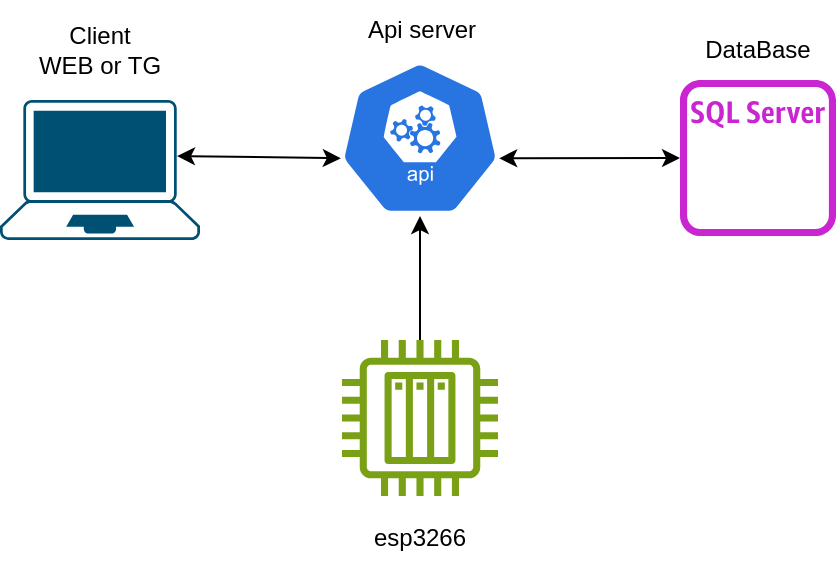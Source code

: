 <mxfile version="22.0.2" type="device">
  <diagram name="Страница — 1" id="NE-Pc5_1FctrbBiEEjLK">
    <mxGraphModel dx="812" dy="743" grid="1" gridSize="10" guides="1" tooltips="1" connect="1" arrows="1" fold="1" page="1" pageScale="1" pageWidth="1169" pageHeight="827" math="0" shadow="0">
      <root>
        <mxCell id="0" />
        <mxCell id="1" parent="0" />
        <mxCell id="8ABiT16er5zSWz0gKqf--1" value="" style="sketch=0;html=1;dashed=0;whitespace=wrap;fillColor=#2875E2;strokeColor=#ffffff;points=[[0.005,0.63,0],[0.1,0.2,0],[0.9,0.2,0],[0.5,0,0],[0.995,0.63,0],[0.72,0.99,0],[0.5,1,0],[0.28,0.99,0]];verticalLabelPosition=bottom;align=center;verticalAlign=top;shape=mxgraph.kubernetes.icon;prIcon=api" vertex="1" parent="1">
          <mxGeometry x="320" y="190" width="80" height="78" as="geometry" />
        </mxCell>
        <mxCell id="8ABiT16er5zSWz0gKqf--2" value="" style="sketch=0;outlineConnect=0;fontColor=#232F3E;gradientColor=none;fillColor=#C925D1;strokeColor=none;dashed=0;verticalLabelPosition=bottom;verticalAlign=top;align=center;html=1;fontSize=12;fontStyle=0;aspect=fixed;pointerEvents=1;shape=mxgraph.aws4.rds_sql_server_instance_alt;" vertex="1" parent="1">
          <mxGeometry x="490" y="200" width="78" height="78" as="geometry" />
        </mxCell>
        <mxCell id="8ABiT16er5zSWz0gKqf--3" value="" style="endArrow=classic;startArrow=classic;html=1;rounded=0;exitX=0.995;exitY=0.63;exitDx=0;exitDy=0;exitPerimeter=0;" edge="1" parent="1" source="8ABiT16er5zSWz0gKqf--1" target="8ABiT16er5zSWz0gKqf--2">
          <mxGeometry width="50" height="50" relative="1" as="geometry">
            <mxPoint x="420" y="330" as="sourcePoint" />
            <mxPoint x="470" y="280" as="targetPoint" />
          </mxGeometry>
        </mxCell>
        <mxCell id="8ABiT16er5zSWz0gKqf--4" value="" style="sketch=0;outlineConnect=0;fontColor=#232F3E;gradientColor=none;fillColor=#7AA116;strokeColor=none;dashed=0;verticalLabelPosition=bottom;verticalAlign=top;align=center;html=1;fontSize=12;fontStyle=0;aspect=fixed;pointerEvents=1;shape=mxgraph.aws4.iot_thing_plc;" vertex="1" parent="1">
          <mxGeometry x="321" y="330" width="78" height="78" as="geometry" />
        </mxCell>
        <mxCell id="8ABiT16er5zSWz0gKqf--5" value="" style="endArrow=classic;html=1;rounded=0;entryX=0.5;entryY=1;entryDx=0;entryDy=0;entryPerimeter=0;" edge="1" parent="1" source="8ABiT16er5zSWz0gKqf--4" target="8ABiT16er5zSWz0gKqf--1">
          <mxGeometry width="50" height="50" relative="1" as="geometry">
            <mxPoint x="230" y="360" as="sourcePoint" />
            <mxPoint x="280" y="310" as="targetPoint" />
          </mxGeometry>
        </mxCell>
        <mxCell id="8ABiT16er5zSWz0gKqf--6" value="esp3266&lt;br&gt;" style="text;html=1;strokeColor=none;fillColor=none;align=center;verticalAlign=middle;whiteSpace=wrap;rounded=0;" vertex="1" parent="1">
          <mxGeometry x="330" y="414" width="60" height="30" as="geometry" />
        </mxCell>
        <mxCell id="8ABiT16er5zSWz0gKqf--7" value="DataBase" style="text;html=1;strokeColor=none;fillColor=none;align=center;verticalAlign=middle;whiteSpace=wrap;rounded=0;" vertex="1" parent="1">
          <mxGeometry x="499" y="170" width="60" height="30" as="geometry" />
        </mxCell>
        <mxCell id="8ABiT16er5zSWz0gKqf--8" value="Api server" style="text;html=1;strokeColor=none;fillColor=none;align=center;verticalAlign=middle;whiteSpace=wrap;rounded=0;" vertex="1" parent="1">
          <mxGeometry x="331" y="160" width="60" height="30" as="geometry" />
        </mxCell>
        <mxCell id="8ABiT16er5zSWz0gKqf--9" value="" style="points=[[0.13,0.02,0],[0.5,0,0],[0.87,0.02,0],[0.885,0.4,0],[0.985,0.985,0],[0.5,1,0],[0.015,0.985,0],[0.115,0.4,0]];verticalLabelPosition=bottom;sketch=0;html=1;verticalAlign=top;aspect=fixed;align=center;pointerEvents=1;shape=mxgraph.cisco19.laptop;fillColor=#005073;strokeColor=none;" vertex="1" parent="1">
          <mxGeometry x="150" y="210" width="99.99" height="70" as="geometry" />
        </mxCell>
        <mxCell id="8ABiT16er5zSWz0gKqf--10" value="" style="endArrow=classic;startArrow=classic;html=1;rounded=0;entryX=0.005;entryY=0.63;entryDx=0;entryDy=0;entryPerimeter=0;exitX=0.885;exitY=0.4;exitDx=0;exitDy=0;exitPerimeter=0;" edge="1" parent="1" source="8ABiT16er5zSWz0gKqf--9" target="8ABiT16er5zSWz0gKqf--1">
          <mxGeometry width="50" height="50" relative="1" as="geometry">
            <mxPoint x="240" y="300" as="sourcePoint" />
            <mxPoint x="290" y="250" as="targetPoint" />
          </mxGeometry>
        </mxCell>
        <mxCell id="8ABiT16er5zSWz0gKqf--11" value="Client&lt;br&gt;WEB or TG" style="text;html=1;strokeColor=none;fillColor=none;align=center;verticalAlign=middle;whiteSpace=wrap;rounded=0;" vertex="1" parent="1">
          <mxGeometry x="165" y="170" width="70" height="30" as="geometry" />
        </mxCell>
      </root>
    </mxGraphModel>
  </diagram>
</mxfile>
